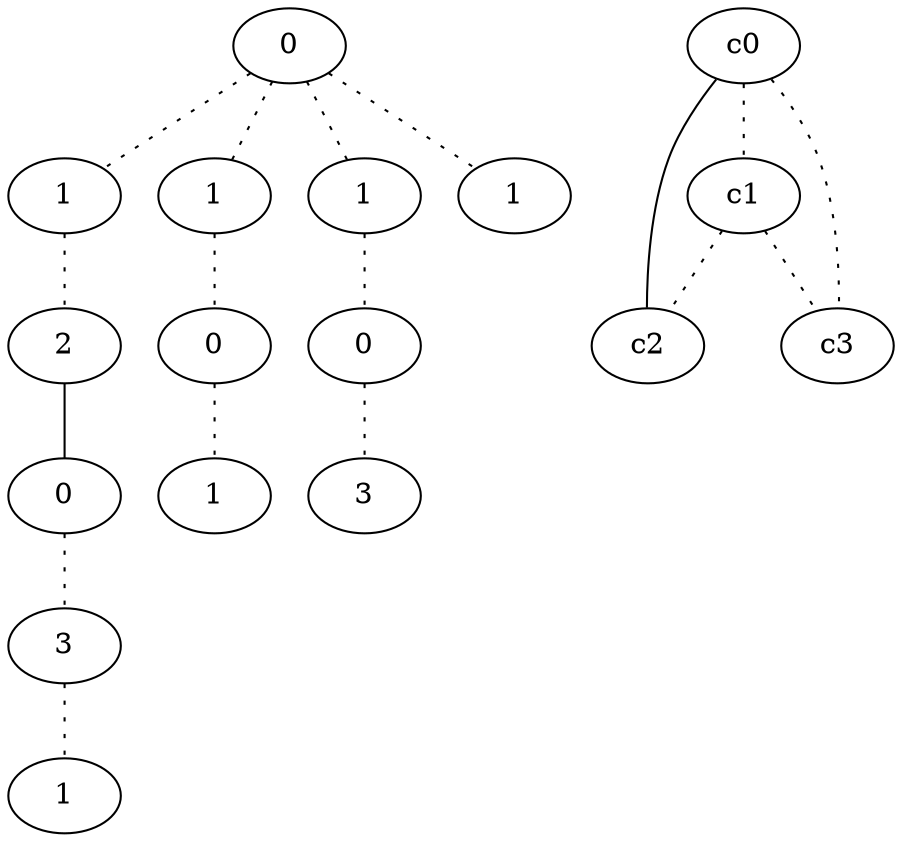 graph {
a0[label=0];
a1[label=1];
a2[label=2];
a3[label=0];
a4[label=3];
a5[label=1];
a6[label=1];
a7[label=0];
a8[label=1];
a9[label=1];
a10[label=0];
a11[label=3];
a12[label=1];
a0 -- a1 [style=dotted];
a0 -- a6 [style=dotted];
a0 -- a9 [style=dotted];
a0 -- a12 [style=dotted];
a1 -- a2 [style=dotted];
a2 -- a3;
a3 -- a4 [style=dotted];
a4 -- a5 [style=dotted];
a6 -- a7 [style=dotted];
a7 -- a8 [style=dotted];
a9 -- a10 [style=dotted];
a10 -- a11 [style=dotted];
c0 -- c1 [style=dotted];
c0 -- c2;
c0 -- c3 [style=dotted];
c1 -- c2 [style=dotted];
c1 -- c3 [style=dotted];
}
